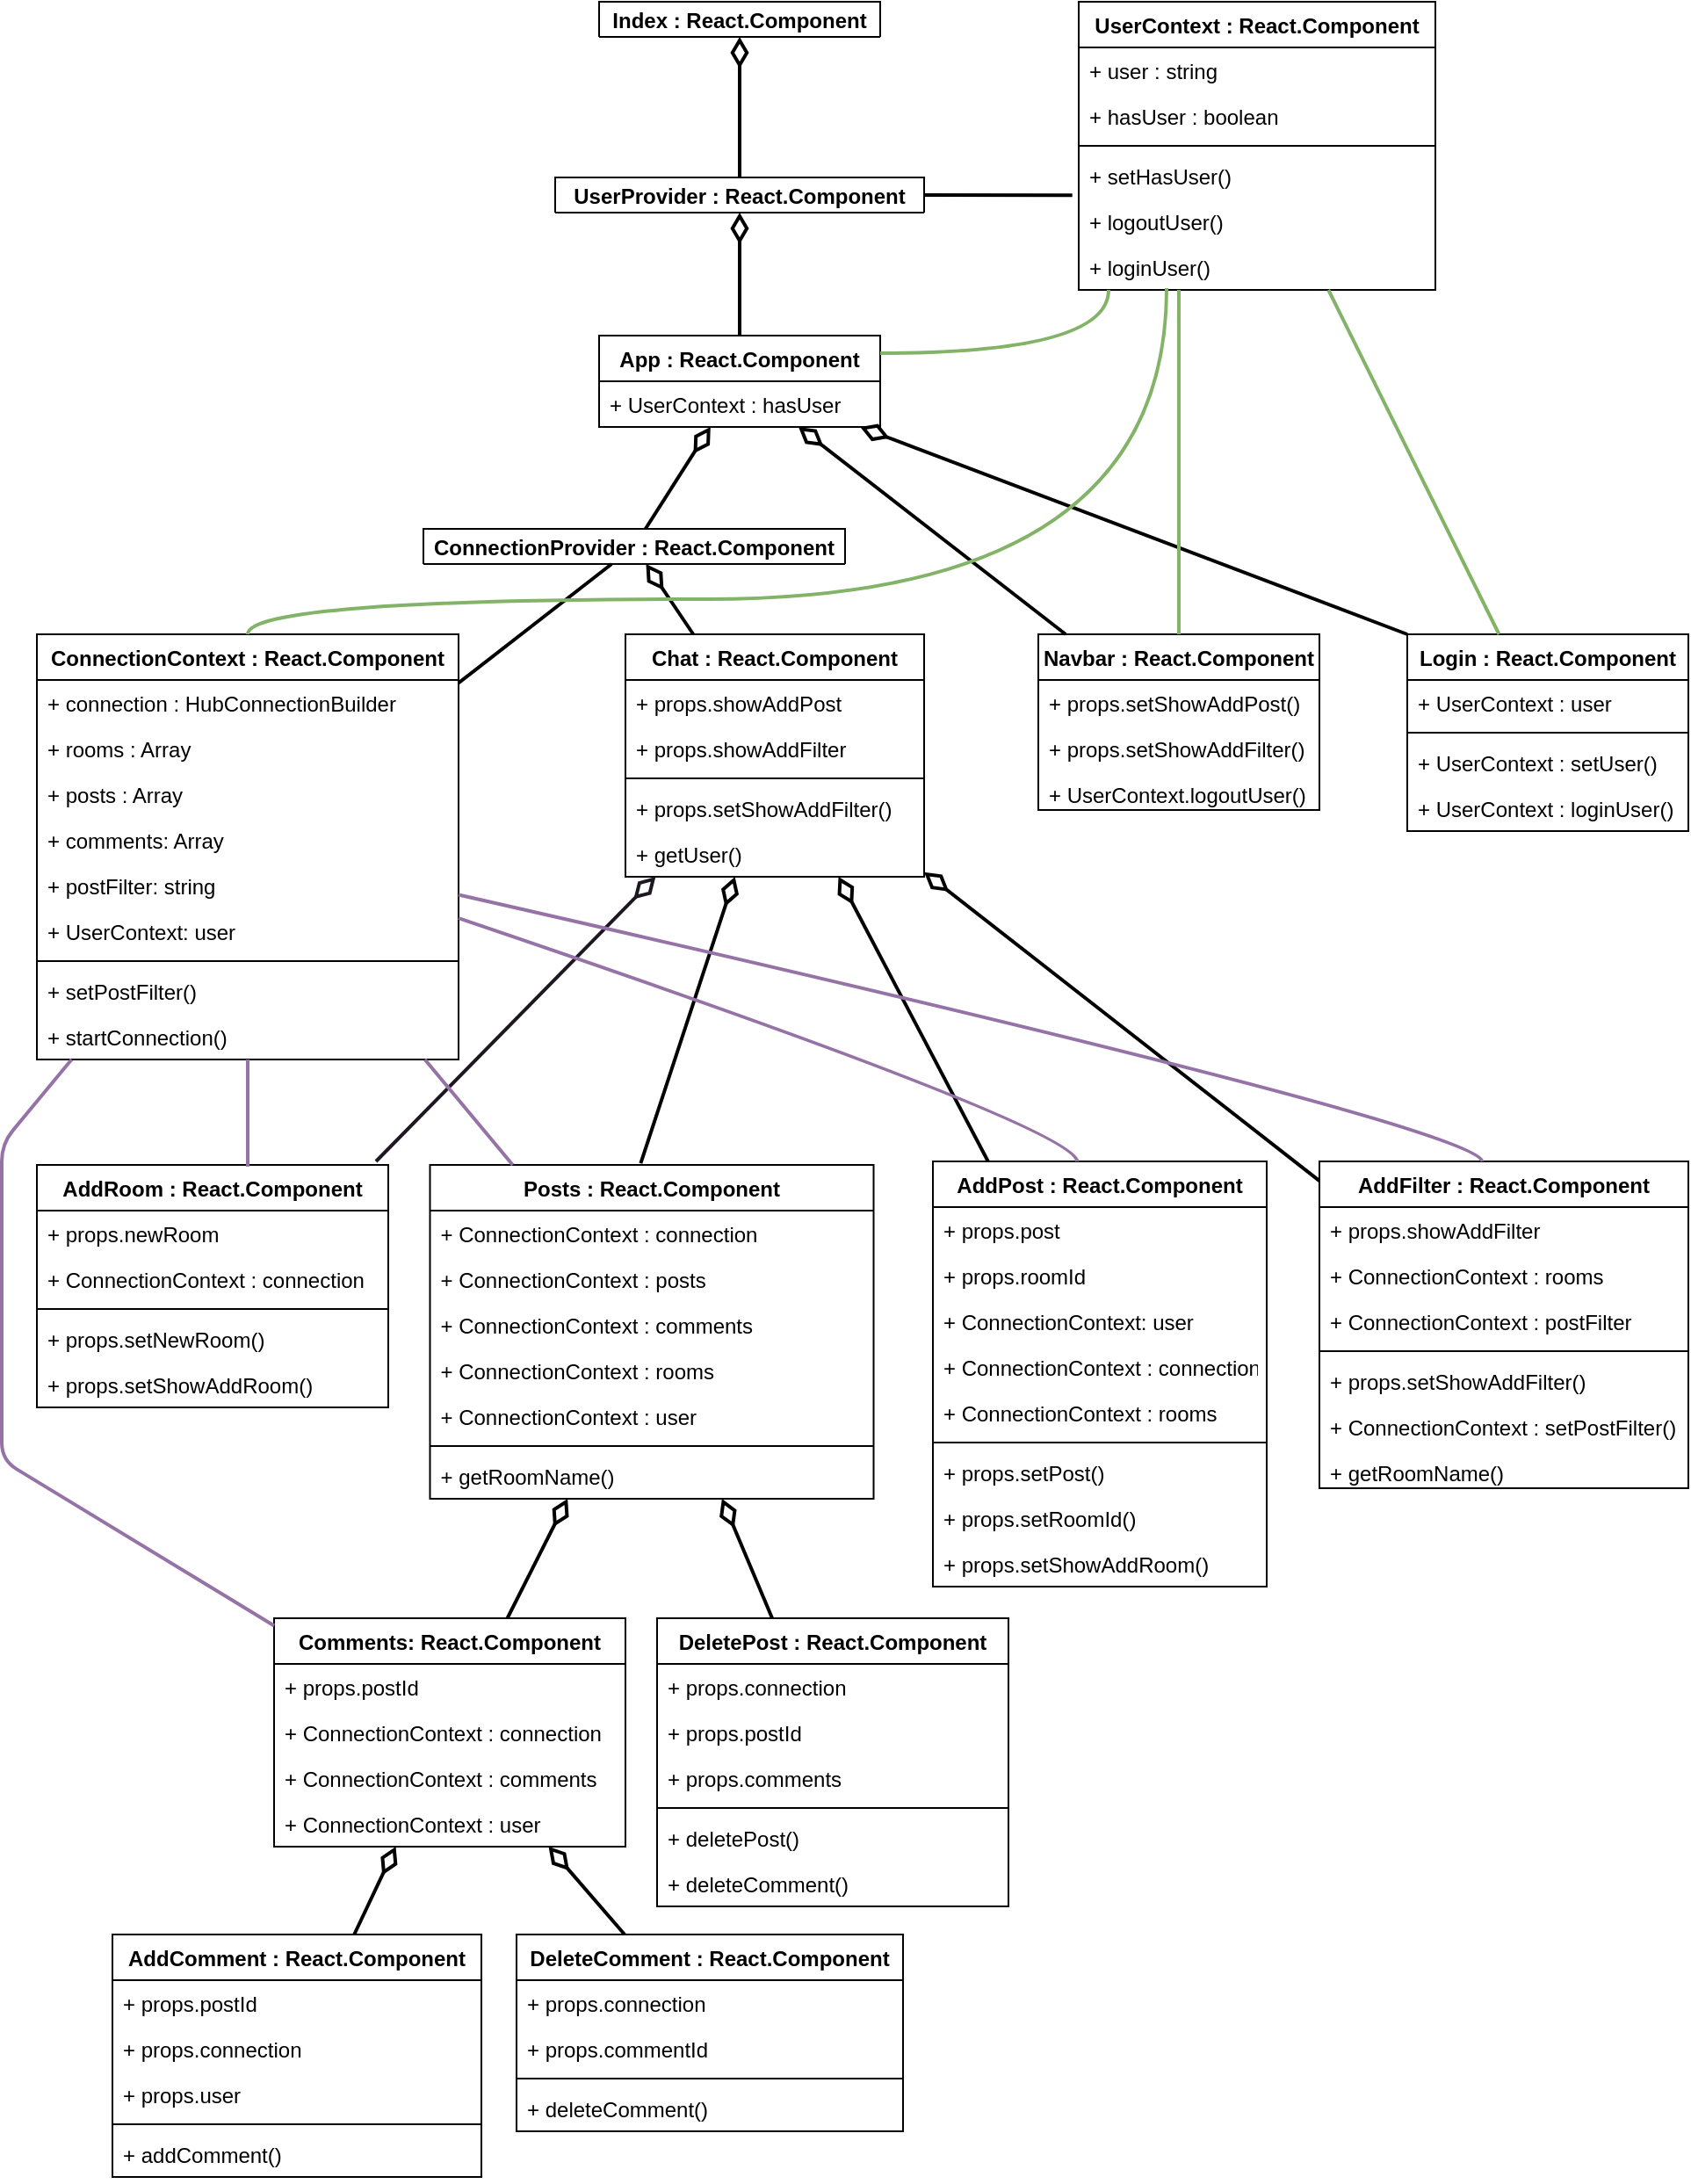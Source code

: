 <mxfile version="20.4.2" type="device"><diagram id="tWoytF5Z0IquFUobxzsk" name="Page-1"><mxGraphModel dx="2213" dy="3054" grid="1" gridSize="10" guides="1" tooltips="1" connect="1" arrows="1" fold="1" page="1" pageScale="1" pageWidth="827" pageHeight="1169" math="0" shadow="0"><root><mxCell id="0"/><mxCell id="1" parent="0"/><mxCell id="GyCmDaDgpNIRH3nlIv_8-26" value="UserProvider : React.Component" style="swimlane;fontStyle=1;align=center;verticalAlign=middle;childLayout=stackLayout;horizontal=1;startSize=26;horizontalStack=0;resizeParent=1;resizeParentMax=0;resizeLast=0;collapsible=1;marginBottom=0;" parent="1" vertex="1"><mxGeometry x="182" y="-2200" width="210" height="20" as="geometry"/></mxCell><mxCell id="GyCmDaDgpNIRH3nlIv_8-39" value="" style="endArrow=none;endSize=6;startArrow=diamondThin;startSize=12;startFill=0;align=left;verticalAlign=bottom;rounded=0;strokeColor=default;strokeWidth=2;fontSize=11;sourcePerimeterSpacing=0;targetPerimeterSpacing=0;jumpSize=6;endFill=0;spacingLeft=0;spacing=0;sketch=0;spacingRight=0;spacingBottom=6;entryX=0.5;entryY=0;entryDx=0;entryDy=0;html=1;" parent="1" target="GyCmDaDgpNIRH3nlIv_8-26" edge="1"><mxGeometry x="1" y="10" relative="1" as="geometry"><mxPoint x="287" y="-2280" as="sourcePoint"/><mxPoint x="407" y="-1970" as="targetPoint"/><mxPoint as="offset"/></mxGeometry></mxCell><mxCell id="h8gfZZYbB1KdhLOydvM5-14" value="App : React.Component" style="swimlane;fontStyle=1;align=center;verticalAlign=top;childLayout=stackLayout;horizontal=1;startSize=26;horizontalStack=0;resizeParent=1;resizeParentMax=0;resizeLast=0;collapsible=1;marginBottom=0;" parent="1" vertex="1"><mxGeometry x="207" y="-2110" width="160" height="52" as="geometry"/></mxCell><mxCell id="h8gfZZYbB1KdhLOydvM5-209" value="+ UserContext : hasUser" style="text;strokeColor=none;fillColor=none;align=left;verticalAlign=top;spacingLeft=4;spacingRight=4;overflow=hidden;rotatable=0;points=[[0,0.5],[1,0.5]];portConstraint=eastwest;" parent="h8gfZZYbB1KdhLOydvM5-14" vertex="1"><mxGeometry y="26" width="160" height="26" as="geometry"/></mxCell><mxCell id="h8gfZZYbB1KdhLOydvM5-20" value="UserContext : React.Component" style="swimlane;fontStyle=1;align=center;verticalAlign=top;childLayout=stackLayout;horizontal=1;startSize=26;horizontalStack=0;resizeParent=1;resizeParentMax=0;resizeLast=0;collapsible=1;marginBottom=0;" parent="1" vertex="1"><mxGeometry x="480" y="-2300" width="203" height="164" as="geometry"/></mxCell><mxCell id="h8gfZZYbB1KdhLOydvM5-21" value="+ user : string" style="text;strokeColor=none;fillColor=none;align=left;verticalAlign=top;spacingLeft=4;spacingRight=4;overflow=hidden;rotatable=0;points=[[0,0.5],[1,0.5]];portConstraint=eastwest;" parent="h8gfZZYbB1KdhLOydvM5-20" vertex="1"><mxGeometry y="26" width="203" height="26" as="geometry"/></mxCell><mxCell id="h8gfZZYbB1KdhLOydvM5-26" value="+ hasUser : boolean" style="text;strokeColor=none;fillColor=none;align=left;verticalAlign=top;spacingLeft=4;spacingRight=4;overflow=hidden;rotatable=0;points=[[0,0.5],[1,0.5]];portConstraint=eastwest;" parent="h8gfZZYbB1KdhLOydvM5-20" vertex="1"><mxGeometry y="52" width="203" height="26" as="geometry"/></mxCell><mxCell id="h8gfZZYbB1KdhLOydvM5-22" value="" style="line;strokeWidth=1;fillColor=none;align=left;verticalAlign=middle;spacingTop=-1;spacingLeft=3;spacingRight=3;rotatable=0;labelPosition=right;points=[];portConstraint=eastwest;strokeColor=inherit;" parent="h8gfZZYbB1KdhLOydvM5-20" vertex="1"><mxGeometry y="78" width="203" height="8" as="geometry"/></mxCell><mxCell id="h8gfZZYbB1KdhLOydvM5-23" value="+ setHasUser()" style="text;strokeColor=none;fillColor=none;align=left;verticalAlign=top;spacingLeft=4;spacingRight=4;overflow=hidden;rotatable=0;points=[[0,0.5],[1,0.5]];portConstraint=eastwest;" parent="h8gfZZYbB1KdhLOydvM5-20" vertex="1"><mxGeometry y="86" width="203" height="26" as="geometry"/></mxCell><mxCell id="h8gfZZYbB1KdhLOydvM5-24" value="+ logoutUser()" style="text;strokeColor=none;fillColor=none;align=left;verticalAlign=top;spacingLeft=4;spacingRight=4;overflow=hidden;rotatable=0;points=[[0,0.5],[1,0.5]];portConstraint=eastwest;" parent="h8gfZZYbB1KdhLOydvM5-20" vertex="1"><mxGeometry y="112" width="203" height="26" as="geometry"/></mxCell><mxCell id="h8gfZZYbB1KdhLOydvM5-25" value="+ loginUser()" style="text;strokeColor=none;fillColor=none;align=left;verticalAlign=top;spacingLeft=4;spacingRight=4;overflow=hidden;rotatable=0;points=[[0,0.5],[1,0.5]];portConstraint=eastwest;" parent="h8gfZZYbB1KdhLOydvM5-20" vertex="1"><mxGeometry y="138" width="203" height="26" as="geometry"/></mxCell><mxCell id="h8gfZZYbB1KdhLOydvM5-40" value="" style="endArrow=diamondThin;html=1;rounded=0;strokeWidth=2;endFill=0;endSize=12;" parent="1" source="h8gfZZYbB1KdhLOydvM5-14" target="GyCmDaDgpNIRH3nlIv_8-26" edge="1"><mxGeometry width="50" height="50" relative="1" as="geometry"><mxPoint x="137" y="-1980" as="sourcePoint"/><mxPoint x="187" y="-2030" as="targetPoint"/></mxGeometry></mxCell><mxCell id="h8gfZZYbB1KdhLOydvM5-47" value="" style="endArrow=none;html=1;rounded=0;strokeWidth=2;exitX=1;exitY=0.5;exitDx=0;exitDy=0;entryX=-0.018;entryY=-0.071;entryDx=0;entryDy=0;entryPerimeter=0;" parent="1" source="GyCmDaDgpNIRH3nlIv_8-26" target="h8gfZZYbB1KdhLOydvM5-24" edge="1"><mxGeometry width="50" height="50" relative="1" as="geometry"><mxPoint x="387" y="-2030" as="sourcePoint"/><mxPoint x="450" y="-2140" as="targetPoint"/></mxGeometry></mxCell><mxCell id="h8gfZZYbB1KdhLOydvM5-48" value="" style="endArrow=none;html=1;strokeWidth=2;edgeStyle=orthogonalEdgeStyle;fillColor=#d5e8d4;strokeColor=#82b366;curved=1;" parent="1" source="h8gfZZYbB1KdhLOydvM5-14" target="h8gfZZYbB1KdhLOydvM5-20" edge="1"><mxGeometry width="50" height="50" relative="1" as="geometry"><mxPoint x="387" y="-2030" as="sourcePoint"/><mxPoint x="437" y="-2080" as="targetPoint"/><Array as="points"><mxPoint x="497" y="-2100"/></Array></mxGeometry></mxCell><mxCell id="h8gfZZYbB1KdhLOydvM5-51" value="Navbar : React.Component" style="swimlane;fontStyle=1;align=center;verticalAlign=top;childLayout=stackLayout;horizontal=1;startSize=26;horizontalStack=0;resizeParent=1;resizeParentMax=0;resizeLast=0;collapsible=1;marginBottom=0;" parent="1" vertex="1"><mxGeometry x="457" y="-1940" width="160" height="100" as="geometry"/></mxCell><mxCell id="h8gfZZYbB1KdhLOydvM5-55" value="+ props.setShowAddPost()" style="text;strokeColor=none;fillColor=none;align=left;verticalAlign=top;spacingLeft=4;spacingRight=4;overflow=hidden;rotatable=0;points=[[0,0.5],[1,0.5]];portConstraint=eastwest;" parent="h8gfZZYbB1KdhLOydvM5-51" vertex="1"><mxGeometry y="26" width="160" height="26" as="geometry"/></mxCell><mxCell id="h8gfZZYbB1KdhLOydvM5-122" value="+ props.setShowAddFilter()" style="text;strokeColor=none;fillColor=none;align=left;verticalAlign=top;spacingLeft=4;spacingRight=4;overflow=hidden;rotatable=0;points=[[0,0.5],[1,0.5]];portConstraint=eastwest;" parent="h8gfZZYbB1KdhLOydvM5-51" vertex="1"><mxGeometry y="52" width="160" height="26" as="geometry"/></mxCell><mxCell id="h8gfZZYbB1KdhLOydvM5-112" value="+ UserContext.logoutUser()" style="text;strokeColor=none;fillColor=none;align=left;verticalAlign=top;spacingLeft=4;spacingRight=4;overflow=hidden;rotatable=0;points=[[0,0.5],[1,0.5]];portConstraint=eastwest;" parent="h8gfZZYbB1KdhLOydvM5-51" vertex="1"><mxGeometry y="78" width="160" height="22" as="geometry"/></mxCell><mxCell id="h8gfZZYbB1KdhLOydvM5-56" value="Login : React.Component" style="swimlane;fontStyle=1;align=center;verticalAlign=top;childLayout=stackLayout;horizontal=1;startSize=26;horizontalStack=0;resizeParent=1;resizeParentMax=0;resizeLast=0;collapsible=1;marginBottom=0;" parent="1" vertex="1"><mxGeometry x="667" y="-1940" width="160" height="112" as="geometry"/></mxCell><mxCell id="h8gfZZYbB1KdhLOydvM5-57" value="+ UserContext : user " style="text;strokeColor=none;fillColor=none;align=left;verticalAlign=top;spacingLeft=4;spacingRight=4;overflow=hidden;rotatable=0;points=[[0,0.5],[1,0.5]];portConstraint=eastwest;" parent="h8gfZZYbB1KdhLOydvM5-56" vertex="1"><mxGeometry y="26" width="160" height="26" as="geometry"/></mxCell><mxCell id="h8gfZZYbB1KdhLOydvM5-59" value="" style="line;strokeWidth=1;fillColor=none;align=left;verticalAlign=middle;spacingTop=-1;spacingLeft=3;spacingRight=3;rotatable=0;labelPosition=right;points=[];portConstraint=eastwest;strokeColor=inherit;" parent="h8gfZZYbB1KdhLOydvM5-56" vertex="1"><mxGeometry y="52" width="160" height="8" as="geometry"/></mxCell><mxCell id="h8gfZZYbB1KdhLOydvM5-58" value="+ UserContext : setUser()" style="text;strokeColor=none;fillColor=none;align=left;verticalAlign=top;spacingLeft=4;spacingRight=4;overflow=hidden;rotatable=0;points=[[0,0.5],[1,0.5]];portConstraint=eastwest;" parent="h8gfZZYbB1KdhLOydvM5-56" vertex="1"><mxGeometry y="60" width="160" height="26" as="geometry"/></mxCell><mxCell id="h8gfZZYbB1KdhLOydvM5-60" value="+ UserContext : loginUser()" style="text;strokeColor=none;fillColor=none;align=left;verticalAlign=top;spacingLeft=4;spacingRight=4;overflow=hidden;rotatable=0;points=[[0,0.5],[1,0.5]];portConstraint=eastwest;" parent="h8gfZZYbB1KdhLOydvM5-56" vertex="1"><mxGeometry y="86" width="160" height="26" as="geometry"/></mxCell><mxCell id="h8gfZZYbB1KdhLOydvM5-74" value="" style="endArrow=diamondThin;html=1;rounded=0;strokeWidth=2;exitX=0;exitY=0;exitDx=0;exitDy=0;startArrow=none;startFill=0;endFill=0;startSize=6;endSize=12;" parent="1" source="h8gfZZYbB1KdhLOydvM5-56" target="h8gfZZYbB1KdhLOydvM5-14" edge="1"><mxGeometry width="50" height="50" relative="1" as="geometry"><mxPoint x="407" y="-1844" as="sourcePoint"/><mxPoint x="407" y="-1880" as="targetPoint"/></mxGeometry></mxCell><mxCell id="h8gfZZYbB1KdhLOydvM5-75" value="Chat : React.Component" style="swimlane;fontStyle=1;align=center;verticalAlign=top;childLayout=stackLayout;horizontal=1;startSize=26;horizontalStack=0;resizeParent=1;resizeParentMax=0;resizeLast=0;collapsible=1;marginBottom=0;" parent="1" vertex="1"><mxGeometry x="222" y="-1940" width="170" height="138" as="geometry"/></mxCell><mxCell id="h8gfZZYbB1KdhLOydvM5-131" value="+ props.showAddPost" style="text;strokeColor=none;fillColor=none;align=left;verticalAlign=top;spacingLeft=4;spacingRight=4;overflow=hidden;rotatable=0;points=[[0,0.5],[1,0.5]];portConstraint=eastwest;" parent="h8gfZZYbB1KdhLOydvM5-75" vertex="1"><mxGeometry y="26" width="170" height="26" as="geometry"/></mxCell><mxCell id="h8gfZZYbB1KdhLOydvM5-222" value="+ props.showAddFilter" style="text;strokeColor=none;fillColor=none;align=left;verticalAlign=top;spacingLeft=4;spacingRight=4;overflow=hidden;rotatable=0;points=[[0,0.5],[1,0.5]];portConstraint=eastwest;" parent="h8gfZZYbB1KdhLOydvM5-75" vertex="1"><mxGeometry y="52" width="170" height="26" as="geometry"/></mxCell><mxCell id="h8gfZZYbB1KdhLOydvM5-78" value="" style="line;strokeWidth=1;fillColor=none;align=left;verticalAlign=middle;spacingTop=-1;spacingLeft=3;spacingRight=3;rotatable=0;labelPosition=right;points=[];portConstraint=eastwest;strokeColor=inherit;" parent="h8gfZZYbB1KdhLOydvM5-75" vertex="1"><mxGeometry y="78" width="170" height="8" as="geometry"/></mxCell><mxCell id="h8gfZZYbB1KdhLOydvM5-223" value="+ props.setShowAddFilter()" style="text;strokeColor=none;fillColor=none;align=left;verticalAlign=top;spacingLeft=4;spacingRight=4;overflow=hidden;rotatable=0;points=[[0,0.5],[1,0.5]];portConstraint=eastwest;" parent="h8gfZZYbB1KdhLOydvM5-75" vertex="1"><mxGeometry y="86" width="170" height="26" as="geometry"/></mxCell><mxCell id="h8gfZZYbB1KdhLOydvM5-79" value="+ getUser()" style="text;strokeColor=none;fillColor=none;align=left;verticalAlign=top;spacingLeft=4;spacingRight=4;overflow=hidden;rotatable=0;points=[[0,0.5],[1,0.5]];portConstraint=eastwest;" parent="h8gfZZYbB1KdhLOydvM5-75" vertex="1"><mxGeometry y="112" width="170" height="26" as="geometry"/></mxCell><mxCell id="h8gfZZYbB1KdhLOydvM5-80" value="ConnectionProvider : React.Component" style="swimlane;fontStyle=1;align=center;verticalAlign=middle;childLayout=stackLayout;horizontal=1;startSize=26;horizontalStack=0;resizeParent=1;resizeParentMax=0;resizeLast=0;collapsible=1;marginBottom=0;" parent="1" vertex="1"><mxGeometry x="107" y="-2000" width="240" height="20" as="geometry"/></mxCell><mxCell id="h8gfZZYbB1KdhLOydvM5-85" value="" style="endArrow=none;html=1;rounded=0;strokeWidth=2;fillColor=#d5e8d4;strokeColor=#82b366;" parent="1" source="h8gfZZYbB1KdhLOydvM5-56" target="h8gfZZYbB1KdhLOydvM5-20" edge="1"><mxGeometry width="50" height="50" relative="1" as="geometry"><mxPoint x="615" y="-1850" as="sourcePoint"/><mxPoint x="617" y="-2030" as="targetPoint"/></mxGeometry></mxCell><mxCell id="h8gfZZYbB1KdhLOydvM5-87" value="" style="endArrow=diamondThin;html=1;rounded=0;strokeWidth=2;endSize=12;endFill=0;" parent="1" source="h8gfZZYbB1KdhLOydvM5-80" target="h8gfZZYbB1KdhLOydvM5-14" edge="1"><mxGeometry width="50" height="50" relative="1" as="geometry"><mxPoint x="475.963" y="-1834" as="sourcePoint"/><mxPoint x="446.997" y="-1870" as="targetPoint"/></mxGeometry></mxCell><mxCell id="h8gfZZYbB1KdhLOydvM5-88" value="ConnectionContext : React.Component" style="swimlane;fontStyle=1;align=center;verticalAlign=top;childLayout=stackLayout;horizontal=1;startSize=26;horizontalStack=0;resizeParent=1;resizeParentMax=0;resizeLast=0;collapsible=1;marginBottom=0;" parent="1" vertex="1"><mxGeometry x="-113" y="-1940" width="240" height="242" as="geometry"/></mxCell><mxCell id="h8gfZZYbB1KdhLOydvM5-89" value="+ connection : HubConnectionBuilder" style="text;strokeColor=none;fillColor=none;align=left;verticalAlign=top;spacingLeft=4;spacingRight=4;overflow=hidden;rotatable=0;points=[[0,0.5],[1,0.5]];portConstraint=eastwest;" parent="h8gfZZYbB1KdhLOydvM5-88" vertex="1"><mxGeometry y="26" width="240" height="26" as="geometry"/></mxCell><mxCell id="h8gfZZYbB1KdhLOydvM5-95" value="+ rooms : Array" style="text;strokeColor=none;fillColor=none;align=left;verticalAlign=top;spacingLeft=4;spacingRight=4;overflow=hidden;rotatable=0;points=[[0,0.5],[1,0.5]];portConstraint=eastwest;" parent="h8gfZZYbB1KdhLOydvM5-88" vertex="1"><mxGeometry y="52" width="240" height="26" as="geometry"/></mxCell><mxCell id="h8gfZZYbB1KdhLOydvM5-94" value="+ posts : Array" style="text;strokeColor=none;fillColor=none;align=left;verticalAlign=top;spacingLeft=4;spacingRight=4;overflow=hidden;rotatable=0;points=[[0,0.5],[1,0.5]];portConstraint=eastwest;" parent="h8gfZZYbB1KdhLOydvM5-88" vertex="1"><mxGeometry y="78" width="240" height="26" as="geometry"/></mxCell><mxCell id="h8gfZZYbB1KdhLOydvM5-90" value="+ comments: Array" style="text;strokeColor=none;fillColor=none;align=left;verticalAlign=top;spacingLeft=4;spacingRight=4;overflow=hidden;rotatable=0;points=[[0,0.5],[1,0.5]];portConstraint=eastwest;" parent="h8gfZZYbB1KdhLOydvM5-88" vertex="1"><mxGeometry y="104" width="240" height="26" as="geometry"/></mxCell><mxCell id="h8gfZZYbB1KdhLOydvM5-218" value="+ postFilter: string" style="text;strokeColor=none;fillColor=none;align=left;verticalAlign=top;spacingLeft=4;spacingRight=4;overflow=hidden;rotatable=0;points=[[0,0.5],[1,0.5]];portConstraint=eastwest;" parent="h8gfZZYbB1KdhLOydvM5-88" vertex="1"><mxGeometry y="130" width="240" height="26" as="geometry"/></mxCell><mxCell id="h8gfZZYbB1KdhLOydvM5-211" value="+ UserContext: user" style="text;strokeColor=none;fillColor=none;align=left;verticalAlign=top;spacingLeft=4;spacingRight=4;overflow=hidden;rotatable=0;points=[[0,0.5],[1,0.5]];portConstraint=eastwest;" parent="h8gfZZYbB1KdhLOydvM5-88" vertex="1"><mxGeometry y="156" width="240" height="26" as="geometry"/></mxCell><mxCell id="h8gfZZYbB1KdhLOydvM5-217" value="" style="line;strokeWidth=1;fillColor=none;align=left;verticalAlign=middle;spacingTop=-1;spacingLeft=3;spacingRight=3;rotatable=0;labelPosition=right;points=[];portConstraint=eastwest;strokeColor=inherit;" parent="h8gfZZYbB1KdhLOydvM5-88" vertex="1"><mxGeometry y="182" width="240" height="8" as="geometry"/></mxCell><mxCell id="h8gfZZYbB1KdhLOydvM5-219" value="+ setPostFilter()" style="text;strokeColor=none;fillColor=none;align=left;verticalAlign=top;spacingLeft=4;spacingRight=4;overflow=hidden;rotatable=0;points=[[0,0.5],[1,0.5]];portConstraint=eastwest;" parent="h8gfZZYbB1KdhLOydvM5-88" vertex="1"><mxGeometry y="190" width="240" height="26" as="geometry"/></mxCell><mxCell id="h8gfZZYbB1KdhLOydvM5-163" value="" style="endArrow=none;html=1;rounded=0;strokeWidth=2;fillColor=#e1d5e7;strokeColor=#9673a6;startArrow=none;" parent="h8gfZZYbB1KdhLOydvM5-88" edge="1"><mxGeometry width="50" height="50" relative="1" as="geometry"><mxPoint x="120" y="230" as="sourcePoint"/><mxPoint x="120" y="230" as="targetPoint"/></mxGeometry></mxCell><mxCell id="cknk30gP1IsMRO3Eska2-36" value="+ startConnection()" style="text;strokeColor=none;fillColor=none;align=left;verticalAlign=top;spacingLeft=4;spacingRight=4;overflow=hidden;rotatable=0;points=[[0,0.5],[1,0.5]];portConstraint=eastwest;" vertex="1" parent="h8gfZZYbB1KdhLOydvM5-88"><mxGeometry y="216" width="240" height="26" as="geometry"/></mxCell><mxCell id="h8gfZZYbB1KdhLOydvM5-106" value="" style="endArrow=none;html=1;rounded=0;strokeWidth=2;" parent="1" source="h8gfZZYbB1KdhLOydvM5-80" edge="1" target="h8gfZZYbB1KdhLOydvM5-88"><mxGeometry width="50" height="50" relative="1" as="geometry"><mxPoint x="67" y="-1911" as="sourcePoint"/><mxPoint x="37" y="-1920" as="targetPoint"/></mxGeometry></mxCell><mxCell id="h8gfZZYbB1KdhLOydvM5-107" value="" style="endArrow=diamondThin;html=1;rounded=0;strokeWidth=2;endFill=0;endSize=12;" parent="1" source="h8gfZZYbB1KdhLOydvM5-51" target="h8gfZZYbB1KdhLOydvM5-14" edge="1"><mxGeometry width="50" height="50" relative="1" as="geometry"><mxPoint x="477" y="-1692" as="sourcePoint"/><mxPoint x="477" y="-1730" as="targetPoint"/></mxGeometry></mxCell><mxCell id="h8gfZZYbB1KdhLOydvM5-111" value="" style="elbow=vertical;endArrow=none;html=1;rounded=0;strokeWidth=2;edgeStyle=orthogonalEdgeStyle;endFill=0;fillColor=#d5e8d4;strokeColor=#82b366;" parent="1" source="h8gfZZYbB1KdhLOydvM5-51" target="h8gfZZYbB1KdhLOydvM5-20" edge="1"><mxGeometry width="50" height="50" relative="1" as="geometry"><mxPoint x="667" y="-1784.941" as="sourcePoint"/><mxPoint x="707" y="-2130" as="targetPoint"/><Array as="points"><mxPoint x="560" y="-1940"/><mxPoint x="560" y="-1940"/></Array></mxGeometry></mxCell><mxCell id="h8gfZZYbB1KdhLOydvM5-114" value="" style="endArrow=diamondThin;html=1;rounded=0;strokeWidth=2;startArrow=none;startFill=0;endFill=0;startSize=6;endSize=12;" parent="1" source="h8gfZZYbB1KdhLOydvM5-75" target="h8gfZZYbB1KdhLOydvM5-80" edge="1"><mxGeometry width="50" height="50" relative="1" as="geometry"><mxPoint x="117" y="-1477" as="sourcePoint"/><mxPoint x="117" y="-1685" as="targetPoint"/></mxGeometry></mxCell><mxCell id="h8gfZZYbB1KdhLOydvM5-138" value="AddPost : React.Component" style="swimlane;fontStyle=1;align=center;verticalAlign=top;childLayout=stackLayout;horizontal=1;startSize=26;horizontalStack=0;resizeParent=1;resizeParentMax=0;resizeLast=0;collapsible=1;marginBottom=0;" parent="1" vertex="1"><mxGeometry x="397" y="-1640" width="190" height="242" as="geometry"/></mxCell><mxCell id="h8gfZZYbB1KdhLOydvM5-139" value="+ props.post" style="text;strokeColor=none;fillColor=none;align=left;verticalAlign=top;spacingLeft=4;spacingRight=4;overflow=hidden;rotatable=0;points=[[0,0.5],[1,0.5]];portConstraint=eastwest;" parent="h8gfZZYbB1KdhLOydvM5-138" vertex="1"><mxGeometry y="26" width="190" height="26" as="geometry"/></mxCell><mxCell id="h8gfZZYbB1KdhLOydvM5-140" value="+ props.roomId" style="text;strokeColor=none;fillColor=none;align=left;verticalAlign=top;spacingLeft=4;spacingRight=4;overflow=hidden;rotatable=0;points=[[0,0.5],[1,0.5]];portConstraint=eastwest;" parent="h8gfZZYbB1KdhLOydvM5-138" vertex="1"><mxGeometry y="52" width="190" height="26" as="geometry"/></mxCell><mxCell id="h8gfZZYbB1KdhLOydvM5-167" value="+ ConnectionContext: user" style="text;strokeColor=none;fillColor=none;align=left;verticalAlign=top;spacingLeft=4;spacingRight=4;overflow=hidden;rotatable=0;points=[[0,0.5],[1,0.5]];portConstraint=eastwest;" parent="h8gfZZYbB1KdhLOydvM5-138" vertex="1"><mxGeometry y="78" width="190" height="26" as="geometry"/></mxCell><mxCell id="h8gfZZYbB1KdhLOydvM5-169" value="+ ConnectionContext : connection&#10;" style="text;strokeColor=none;fillColor=none;align=left;verticalAlign=top;spacingLeft=4;spacingRight=4;overflow=hidden;rotatable=0;points=[[0,0.5],[1,0.5]];portConstraint=eastwest;" parent="h8gfZZYbB1KdhLOydvM5-138" vertex="1"><mxGeometry y="104" width="190" height="26" as="geometry"/></mxCell><mxCell id="h8gfZZYbB1KdhLOydvM5-168" value="+ ConnectionContext : rooms" style="text;strokeColor=none;fillColor=none;align=left;verticalAlign=top;spacingLeft=4;spacingRight=4;overflow=hidden;rotatable=0;points=[[0,0.5],[1,0.5]];portConstraint=eastwest;" parent="h8gfZZYbB1KdhLOydvM5-138" vertex="1"><mxGeometry y="130" width="190" height="26" as="geometry"/></mxCell><mxCell id="h8gfZZYbB1KdhLOydvM5-141" value="" style="line;strokeWidth=1;fillColor=none;align=left;verticalAlign=middle;spacingTop=-1;spacingLeft=3;spacingRight=3;rotatable=0;labelPosition=right;points=[];portConstraint=eastwest;strokeColor=inherit;" parent="h8gfZZYbB1KdhLOydvM5-138" vertex="1"><mxGeometry y="156" width="190" height="8" as="geometry"/></mxCell><mxCell id="h8gfZZYbB1KdhLOydvM5-170" value="+ props.setPost()" style="text;strokeColor=none;fillColor=none;align=left;verticalAlign=top;spacingLeft=4;spacingRight=4;overflow=hidden;rotatable=0;points=[[0,0.5],[1,0.5]];portConstraint=eastwest;" parent="h8gfZZYbB1KdhLOydvM5-138" vertex="1"><mxGeometry y="164" width="190" height="26" as="geometry"/></mxCell><mxCell id="h8gfZZYbB1KdhLOydvM5-171" value="+ props.setRoomId()" style="text;strokeColor=none;fillColor=none;align=left;verticalAlign=top;spacingLeft=4;spacingRight=4;overflow=hidden;rotatable=0;points=[[0,0.5],[1,0.5]];portConstraint=eastwest;" parent="h8gfZZYbB1KdhLOydvM5-138" vertex="1"><mxGeometry y="190" width="190" height="26" as="geometry"/></mxCell><mxCell id="h8gfZZYbB1KdhLOydvM5-172" value="+ props.setShowAddRoom()" style="text;strokeColor=none;fillColor=none;align=left;verticalAlign=top;spacingLeft=4;spacingRight=4;overflow=hidden;rotatable=0;points=[[0,0.5],[1,0.5]];portConstraint=eastwest;" parent="h8gfZZYbB1KdhLOydvM5-138" vertex="1"><mxGeometry y="216" width="190" height="26" as="geometry"/></mxCell><mxCell id="h8gfZZYbB1KdhLOydvM5-143" value="Posts : React.Component" style="swimlane;fontStyle=1;align=center;verticalAlign=top;childLayout=stackLayout;horizontal=1;startSize=26;horizontalStack=0;resizeParent=1;resizeParentMax=0;resizeLast=0;collapsible=1;marginBottom=0;" parent="1" vertex="1"><mxGeometry x="110.75" y="-1638" width="252.5" height="190" as="geometry"/></mxCell><mxCell id="h8gfZZYbB1KdhLOydvM5-144" value="+ ConnectionContext : connection" style="text;strokeColor=none;fillColor=none;align=left;verticalAlign=top;spacingLeft=4;spacingRight=4;overflow=hidden;rotatable=0;points=[[0,0.5],[1,0.5]];portConstraint=eastwest;" parent="h8gfZZYbB1KdhLOydvM5-143" vertex="1"><mxGeometry y="26" width="252.5" height="26" as="geometry"/></mxCell><mxCell id="h8gfZZYbB1KdhLOydvM5-145" value="+ ConnectionContext : posts" style="text;strokeColor=none;fillColor=none;align=left;verticalAlign=top;spacingLeft=4;spacingRight=4;overflow=hidden;rotatable=0;points=[[0,0.5],[1,0.5]];portConstraint=eastwest;" parent="h8gfZZYbB1KdhLOydvM5-143" vertex="1"><mxGeometry y="52" width="252.5" height="26" as="geometry"/></mxCell><mxCell id="h8gfZZYbB1KdhLOydvM5-153" value="+ ConnectionContext : comments" style="text;strokeColor=none;fillColor=none;align=left;verticalAlign=top;spacingLeft=4;spacingRight=4;overflow=hidden;rotatable=0;points=[[0,0.5],[1,0.5]];portConstraint=eastwest;" parent="h8gfZZYbB1KdhLOydvM5-143" vertex="1"><mxGeometry y="78" width="252.5" height="26" as="geometry"/></mxCell><mxCell id="h8gfZZYbB1KdhLOydvM5-154" value="+ ConnectionContext : rooms" style="text;strokeColor=none;fillColor=none;align=left;verticalAlign=top;spacingLeft=4;spacingRight=4;overflow=hidden;rotatable=0;points=[[0,0.5],[1,0.5]];portConstraint=eastwest;" parent="h8gfZZYbB1KdhLOydvM5-143" vertex="1"><mxGeometry y="104" width="252.5" height="26" as="geometry"/></mxCell><mxCell id="h8gfZZYbB1KdhLOydvM5-155" value="+ ConnectionContext : user" style="text;strokeColor=none;fillColor=none;align=left;verticalAlign=top;spacingLeft=4;spacingRight=4;overflow=hidden;rotatable=0;points=[[0,0.5],[1,0.5]];portConstraint=eastwest;" parent="h8gfZZYbB1KdhLOydvM5-143" vertex="1"><mxGeometry y="130" width="252.5" height="26" as="geometry"/></mxCell><mxCell id="h8gfZZYbB1KdhLOydvM5-146" value="" style="line;strokeWidth=1;fillColor=none;align=left;verticalAlign=middle;spacingTop=-1;spacingLeft=3;spacingRight=3;rotatable=0;labelPosition=right;points=[];portConstraint=eastwest;strokeColor=inherit;" parent="h8gfZZYbB1KdhLOydvM5-143" vertex="1"><mxGeometry y="156" width="252.5" height="8" as="geometry"/></mxCell><mxCell id="h8gfZZYbB1KdhLOydvM5-147" value="+ getRoomName()" style="text;strokeColor=none;fillColor=none;align=left;verticalAlign=top;spacingLeft=4;spacingRight=4;overflow=hidden;rotatable=0;points=[[0,0.5],[1,0.5]];portConstraint=eastwest;" parent="h8gfZZYbB1KdhLOydvM5-143" vertex="1"><mxGeometry y="164" width="252.5" height="26" as="geometry"/></mxCell><mxCell id="h8gfZZYbB1KdhLOydvM5-148" value="AddRoom : React.Component" style="swimlane;fontStyle=1;align=center;verticalAlign=top;childLayout=stackLayout;horizontal=1;startSize=26;horizontalStack=0;resizeParent=1;resizeParentMax=0;resizeLast=0;collapsible=1;marginBottom=0;" parent="1" vertex="1"><mxGeometry x="-113" y="-1638" width="200" height="138" as="geometry"/></mxCell><mxCell id="h8gfZZYbB1KdhLOydvM5-149" value="+ props.newRoom" style="text;strokeColor=none;fillColor=none;align=left;verticalAlign=top;spacingLeft=4;spacingRight=4;overflow=hidden;rotatable=0;points=[[0,0.5],[1,0.5]];portConstraint=eastwest;" parent="h8gfZZYbB1KdhLOydvM5-148" vertex="1"><mxGeometry y="26" width="200" height="26" as="geometry"/></mxCell><mxCell id="h8gfZZYbB1KdhLOydvM5-162" value="+ ConnectionContext : connection" style="text;strokeColor=none;fillColor=none;align=left;verticalAlign=top;spacingLeft=4;spacingRight=4;overflow=hidden;rotatable=0;points=[[0,0.5],[1,0.5]];portConstraint=eastwest;" parent="h8gfZZYbB1KdhLOydvM5-148" vertex="1"><mxGeometry y="52" width="200" height="26" as="geometry"/></mxCell><mxCell id="h8gfZZYbB1KdhLOydvM5-151" value="" style="line;strokeWidth=1;fillColor=none;align=left;verticalAlign=middle;spacingTop=-1;spacingLeft=3;spacingRight=3;rotatable=0;labelPosition=right;points=[];portConstraint=eastwest;strokeColor=inherit;" parent="h8gfZZYbB1KdhLOydvM5-148" vertex="1"><mxGeometry y="78" width="200" height="8" as="geometry"/></mxCell><mxCell id="h8gfZZYbB1KdhLOydvM5-161" value="+ props.setNewRoom()" style="text;strokeColor=none;fillColor=none;align=left;verticalAlign=top;spacingLeft=4;spacingRight=4;overflow=hidden;rotatable=0;points=[[0,0.5],[1,0.5]];portConstraint=eastwest;" parent="h8gfZZYbB1KdhLOydvM5-148" vertex="1"><mxGeometry y="86" width="200" height="26" as="geometry"/></mxCell><mxCell id="h8gfZZYbB1KdhLOydvM5-152" value="+ props.setShowAddRoom()" style="text;strokeColor=none;fillColor=none;align=left;verticalAlign=top;spacingLeft=4;spacingRight=4;overflow=hidden;rotatable=0;points=[[0,0.5],[1,0.5]];portConstraint=eastwest;" parent="h8gfZZYbB1KdhLOydvM5-148" vertex="1"><mxGeometry y="112" width="200" height="26" as="geometry"/></mxCell><mxCell id="h8gfZZYbB1KdhLOydvM5-158" value="" style="endArrow=diamondThin;html=1;rounded=0;strokeWidth=2;exitX=0.475;exitY=-0.005;exitDx=0;exitDy=0;exitPerimeter=0;endFill=0;endSize=12;" parent="1" source="h8gfZZYbB1KdhLOydvM5-143" target="h8gfZZYbB1KdhLOydvM5-75" edge="1"><mxGeometry width="50" height="50" relative="1" as="geometry"><mxPoint x="123.875" y="-1510" as="sourcePoint"/><mxPoint x="-3.0" y="-1678" as="targetPoint"/></mxGeometry></mxCell><mxCell id="h8gfZZYbB1KdhLOydvM5-164" value="" style="endArrow=diamondThin;html=1;rounded=0;strokeWidth=2;fillColor=#e1d5e7;strokeColor=#1E1721;endFill=0;endSize=12;" parent="1" target="h8gfZZYbB1KdhLOydvM5-75" edge="1"><mxGeometry width="50" height="50" relative="1" as="geometry"><mxPoint x="80" y="-1640" as="sourcePoint"/><mxPoint x="67" y="-1630" as="targetPoint"/></mxGeometry></mxCell><mxCell id="h8gfZZYbB1KdhLOydvM5-166" value="" style="endArrow=diamondThin;html=1;rounded=0;strokeWidth=2;endFill=0;endSize=12;" parent="1" source="h8gfZZYbB1KdhLOydvM5-138" target="h8gfZZYbB1KdhLOydvM5-75" edge="1"><mxGeometry width="50" height="50" relative="1" as="geometry"><mxPoint x="297" y="-1628" as="sourcePoint"/><mxPoint x="297" y="-1690" as="targetPoint"/></mxGeometry></mxCell><mxCell id="h8gfZZYbB1KdhLOydvM5-174" value="Comments: React.Component" style="swimlane;fontStyle=1;align=center;verticalAlign=top;childLayout=stackLayout;horizontal=1;startSize=26;horizontalStack=0;resizeParent=1;resizeParentMax=0;resizeLast=0;collapsible=1;marginBottom=0;" parent="1" vertex="1"><mxGeometry x="22" y="-1380" width="200" height="130" as="geometry"/></mxCell><mxCell id="h8gfZZYbB1KdhLOydvM5-175" value="+ props.postId" style="text;strokeColor=none;fillColor=none;align=left;verticalAlign=top;spacingLeft=4;spacingRight=4;overflow=hidden;rotatable=0;points=[[0,0.5],[1,0.5]];portConstraint=eastwest;" parent="h8gfZZYbB1KdhLOydvM5-174" vertex="1"><mxGeometry y="26" width="200" height="26" as="geometry"/></mxCell><mxCell id="h8gfZZYbB1KdhLOydvM5-176" value="+ ConnectionContext : connection" style="text;strokeColor=none;fillColor=none;align=left;verticalAlign=top;spacingLeft=4;spacingRight=4;overflow=hidden;rotatable=0;points=[[0,0.5],[1,0.5]];portConstraint=eastwest;" parent="h8gfZZYbB1KdhLOydvM5-174" vertex="1"><mxGeometry y="52" width="200" height="26" as="geometry"/></mxCell><mxCell id="h8gfZZYbB1KdhLOydvM5-189" value="+ ConnectionContext : comments" style="text;strokeColor=none;fillColor=none;align=left;verticalAlign=top;spacingLeft=4;spacingRight=4;overflow=hidden;rotatable=0;points=[[0,0.5],[1,0.5]];portConstraint=eastwest;" parent="h8gfZZYbB1KdhLOydvM5-174" vertex="1"><mxGeometry y="78" width="200" height="26" as="geometry"/></mxCell><mxCell id="h8gfZZYbB1KdhLOydvM5-212" value="+ ConnectionContext : user" style="text;strokeColor=none;fillColor=none;align=left;verticalAlign=top;spacingLeft=4;spacingRight=4;overflow=hidden;rotatable=0;points=[[0,0.5],[1,0.5]];portConstraint=eastwest;" parent="h8gfZZYbB1KdhLOydvM5-174" vertex="1"><mxGeometry y="104" width="200" height="26" as="geometry"/></mxCell><mxCell id="h8gfZZYbB1KdhLOydvM5-180" value="DeletePost : React.Component" style="swimlane;fontStyle=1;align=center;verticalAlign=top;childLayout=stackLayout;horizontal=1;startSize=26;horizontalStack=0;resizeParent=1;resizeParentMax=0;resizeLast=0;collapsible=1;marginBottom=0;" parent="1" vertex="1"><mxGeometry x="240" y="-1380" width="200" height="164" as="geometry"/></mxCell><mxCell id="h8gfZZYbB1KdhLOydvM5-181" value="+ props.connection" style="text;strokeColor=none;fillColor=none;align=left;verticalAlign=top;spacingLeft=4;spacingRight=4;overflow=hidden;rotatable=0;points=[[0,0.5],[1,0.5]];portConstraint=eastwest;" parent="h8gfZZYbB1KdhLOydvM5-180" vertex="1"><mxGeometry y="26" width="200" height="26" as="geometry"/></mxCell><mxCell id="h8gfZZYbB1KdhLOydvM5-182" value="+ props.postId" style="text;strokeColor=none;fillColor=none;align=left;verticalAlign=top;spacingLeft=4;spacingRight=4;overflow=hidden;rotatable=0;points=[[0,0.5],[1,0.5]];portConstraint=eastwest;" parent="h8gfZZYbB1KdhLOydvM5-180" vertex="1"><mxGeometry y="52" width="200" height="26" as="geometry"/></mxCell><mxCell id="h8gfZZYbB1KdhLOydvM5-186" value="+ props.comments" style="text;strokeColor=none;fillColor=none;align=left;verticalAlign=top;spacingLeft=4;spacingRight=4;overflow=hidden;rotatable=0;points=[[0,0.5],[1,0.5]];portConstraint=eastwest;" parent="h8gfZZYbB1KdhLOydvM5-180" vertex="1"><mxGeometry y="78" width="200" height="26" as="geometry"/></mxCell><mxCell id="h8gfZZYbB1KdhLOydvM5-183" value="" style="line;strokeWidth=1;fillColor=none;align=left;verticalAlign=middle;spacingTop=-1;spacingLeft=3;spacingRight=3;rotatable=0;labelPosition=right;points=[];portConstraint=eastwest;strokeColor=inherit;" parent="h8gfZZYbB1KdhLOydvM5-180" vertex="1"><mxGeometry y="104" width="200" height="8" as="geometry"/></mxCell><mxCell id="h8gfZZYbB1KdhLOydvM5-184" value="+ deletePost()" style="text;strokeColor=none;fillColor=none;align=left;verticalAlign=top;spacingLeft=4;spacingRight=4;overflow=hidden;rotatable=0;points=[[0,0.5],[1,0.5]];portConstraint=eastwest;" parent="h8gfZZYbB1KdhLOydvM5-180" vertex="1"><mxGeometry y="112" width="200" height="26" as="geometry"/></mxCell><mxCell id="h8gfZZYbB1KdhLOydvM5-185" value="+ deleteComment()" style="text;strokeColor=none;fillColor=none;align=left;verticalAlign=top;spacingLeft=4;spacingRight=4;overflow=hidden;rotatable=0;points=[[0,0.5],[1,0.5]];portConstraint=eastwest;" parent="h8gfZZYbB1KdhLOydvM5-180" vertex="1"><mxGeometry y="138" width="200" height="26" as="geometry"/></mxCell><mxCell id="h8gfZZYbB1KdhLOydvM5-187" value="" style="endArrow=diamondThin;html=1;rounded=0;strokeWidth=2;endFill=0;endSize=12;" parent="1" source="h8gfZZYbB1KdhLOydvM5-180" target="h8gfZZYbB1KdhLOydvM5-143" edge="1"><mxGeometry width="50" height="50" relative="1" as="geometry"><mxPoint x="267" y="-1372" as="sourcePoint"/><mxPoint x="267" y="-1434" as="targetPoint"/></mxGeometry></mxCell><mxCell id="h8gfZZYbB1KdhLOydvM5-188" value="" style="endArrow=diamondThin;html=1;rounded=0;strokeWidth=2;endFill=0;endSize=12;" parent="1" source="h8gfZZYbB1KdhLOydvM5-174" target="h8gfZZYbB1KdhLOydvM5-143" edge="1"><mxGeometry width="50" height="50" relative="1" as="geometry"><mxPoint x="129.75" y="-1354" as="sourcePoint"/><mxPoint x="129.75" y="-1444" as="targetPoint"/></mxGeometry></mxCell><mxCell id="h8gfZZYbB1KdhLOydvM5-198" value="AddComment : React.Component" style="swimlane;fontStyle=1;align=center;verticalAlign=top;childLayout=stackLayout;horizontal=1;startSize=26;horizontalStack=0;resizeParent=1;resizeParentMax=0;resizeLast=0;collapsible=1;marginBottom=0;" parent="1" vertex="1"><mxGeometry x="-70" y="-1200" width="210" height="138" as="geometry"/></mxCell><mxCell id="h8gfZZYbB1KdhLOydvM5-199" value="+ props.postId" style="text;strokeColor=none;fillColor=none;align=left;verticalAlign=top;spacingLeft=4;spacingRight=4;overflow=hidden;rotatable=0;points=[[0,0.5],[1,0.5]];portConstraint=eastwest;" parent="h8gfZZYbB1KdhLOydvM5-198" vertex="1"><mxGeometry y="26" width="210" height="26" as="geometry"/></mxCell><mxCell id="cknk30gP1IsMRO3Eska2-15" value="+ props.connection" style="text;strokeColor=none;fillColor=none;align=left;verticalAlign=top;spacingLeft=4;spacingRight=4;overflow=hidden;rotatable=0;points=[[0,0.5],[1,0.5]];portConstraint=eastwest;" vertex="1" parent="h8gfZZYbB1KdhLOydvM5-198"><mxGeometry y="52" width="210" height="26" as="geometry"/></mxCell><mxCell id="cknk30gP1IsMRO3Eska2-16" value="+ props.user" style="text;strokeColor=none;fillColor=none;align=left;verticalAlign=top;spacingLeft=4;spacingRight=4;overflow=hidden;rotatable=0;points=[[0,0.5],[1,0.5]];portConstraint=eastwest;" vertex="1" parent="h8gfZZYbB1KdhLOydvM5-198"><mxGeometry y="78" width="210" height="26" as="geometry"/></mxCell><mxCell id="h8gfZZYbB1KdhLOydvM5-202" value="" style="line;strokeWidth=1;fillColor=none;align=left;verticalAlign=middle;spacingTop=-1;spacingLeft=3;spacingRight=3;rotatable=0;labelPosition=right;points=[];portConstraint=eastwest;strokeColor=inherit;" parent="h8gfZZYbB1KdhLOydvM5-198" vertex="1"><mxGeometry y="104" width="210" height="8" as="geometry"/></mxCell><mxCell id="h8gfZZYbB1KdhLOydvM5-203" value="+ addComment()" style="text;strokeColor=none;fillColor=none;align=left;verticalAlign=top;spacingLeft=4;spacingRight=4;overflow=hidden;rotatable=0;points=[[0,0.5],[1,0.5]];portConstraint=eastwest;" parent="h8gfZZYbB1KdhLOydvM5-198" vertex="1"><mxGeometry y="112" width="210" height="26" as="geometry"/></mxCell><mxCell id="h8gfZZYbB1KdhLOydvM5-207" style="edgeStyle=orthogonalEdgeStyle;rounded=0;orthogonalLoop=1;jettySize=auto;html=1;exitX=0.5;exitY=1;exitDx=0;exitDy=0;strokeColor=#1E1721;strokeWidth=2;startArrow=none;startFill=0;endArrow=none;endFill=0;" parent="1" source="h8gfZZYbB1KdhLOydvM5-14" target="h8gfZZYbB1KdhLOydvM5-14" edge="1"><mxGeometry relative="1" as="geometry"/></mxCell><mxCell id="h8gfZZYbB1KdhLOydvM5-215" value="" style="endArrow=diamondThin;html=1;rounded=0;strokeWidth=2;endFill=0;endSize=12;" parent="1" source="h8gfZZYbB1KdhLOydvM5-198" target="h8gfZZYbB1KdhLOydvM5-174" edge="1"><mxGeometry width="50" height="50" relative="1" as="geometry"><mxPoint x="-113" y="-1088" as="sourcePoint"/><mxPoint x="-23" y="-1178" as="targetPoint"/></mxGeometry></mxCell><mxCell id="h8gfZZYbB1KdhLOydvM5-220" value="" style="endArrow=none;html=1;strokeWidth=2;fillColor=#e1d5e7;strokeColor=#9673a6;exitX=0.6;exitY=0.007;exitDx=0;exitDy=0;exitPerimeter=0;curved=1;" parent="1" source="h8gfZZYbB1KdhLOydvM5-148" target="h8gfZZYbB1KdhLOydvM5-88" edge="1"><mxGeometry width="50" height="50" relative="1" as="geometry"><mxPoint x="-110.051" y="-1656" as="sourcePoint"/><mxPoint x="-53" y="-1720" as="targetPoint"/></mxGeometry></mxCell><mxCell id="h8gfZZYbB1KdhLOydvM5-224" value="AddFilter : React.Component" style="swimlane;fontStyle=1;align=center;verticalAlign=top;childLayout=stackLayout;horizontal=1;startSize=26;horizontalStack=0;resizeParent=1;resizeParentMax=0;resizeLast=0;collapsible=1;marginBottom=0;" parent="1" vertex="1"><mxGeometry x="617" y="-1640" width="210" height="186" as="geometry"/></mxCell><mxCell id="h8gfZZYbB1KdhLOydvM5-226" value="+ props.showAddFilter" style="text;strokeColor=none;fillColor=none;align=left;verticalAlign=top;spacingLeft=4;spacingRight=4;overflow=hidden;rotatable=0;points=[[0,0.5],[1,0.5]];portConstraint=eastwest;" parent="h8gfZZYbB1KdhLOydvM5-224" vertex="1"><mxGeometry y="26" width="210" height="26" as="geometry"/></mxCell><mxCell id="h8gfZZYbB1KdhLOydvM5-232" value="+ ConnectionContext : rooms" style="text;strokeColor=none;fillColor=none;align=left;verticalAlign=top;spacingLeft=4;spacingRight=4;overflow=hidden;rotatable=0;points=[[0,0.5],[1,0.5]];portConstraint=eastwest;" parent="h8gfZZYbB1KdhLOydvM5-224" vertex="1"><mxGeometry y="52" width="210" height="26" as="geometry"/></mxCell><mxCell id="h8gfZZYbB1KdhLOydvM5-231" value="+ ConnectionContext : postFilter" style="text;strokeColor=none;fillColor=none;align=left;verticalAlign=top;spacingLeft=4;spacingRight=4;overflow=hidden;rotatable=0;points=[[0,0.5],[1,0.5]];portConstraint=eastwest;" parent="h8gfZZYbB1KdhLOydvM5-224" vertex="1"><mxGeometry y="78" width="210" height="26" as="geometry"/></mxCell><mxCell id="h8gfZZYbB1KdhLOydvM5-229" value="" style="line;strokeWidth=1;fillColor=none;align=left;verticalAlign=middle;spacingTop=-1;spacingLeft=3;spacingRight=3;rotatable=0;labelPosition=right;points=[];portConstraint=eastwest;strokeColor=inherit;" parent="h8gfZZYbB1KdhLOydvM5-224" vertex="1"><mxGeometry y="104" width="210" height="8" as="geometry"/></mxCell><mxCell id="h8gfZZYbB1KdhLOydvM5-225" value="+ props.setShowAddFilter()" style="text;strokeColor=none;fillColor=none;align=left;verticalAlign=top;spacingLeft=4;spacingRight=4;overflow=hidden;rotatable=0;points=[[0,0.5],[1,0.5]];portConstraint=eastwest;" parent="h8gfZZYbB1KdhLOydvM5-224" vertex="1"><mxGeometry y="112" width="210" height="26" as="geometry"/></mxCell><mxCell id="h8gfZZYbB1KdhLOydvM5-233" value="+ ConnectionContext : setPostFilter()" style="text;strokeColor=none;fillColor=none;align=left;verticalAlign=top;spacingLeft=4;spacingRight=4;overflow=hidden;rotatable=0;points=[[0,0.5],[1,0.5]];portConstraint=eastwest;" parent="h8gfZZYbB1KdhLOydvM5-224" vertex="1"><mxGeometry y="138" width="210" height="26" as="geometry"/></mxCell><mxCell id="h8gfZZYbB1KdhLOydvM5-230" value="+ getRoomName()" style="text;strokeColor=none;fillColor=none;align=left;verticalAlign=top;spacingLeft=4;spacingRight=4;overflow=hidden;rotatable=0;points=[[0,0.5],[1,0.5]];portConstraint=eastwest;" parent="h8gfZZYbB1KdhLOydvM5-224" vertex="1"><mxGeometry y="164" width="210" height="22" as="geometry"/></mxCell><mxCell id="h8gfZZYbB1KdhLOydvM5-228" value="" style="endArrow=diamondThin;html=1;rounded=0;strokeWidth=2;endFill=0;endSize=12;" parent="1" source="h8gfZZYbB1KdhLOydvM5-224" target="h8gfZZYbB1KdhLOydvM5-75" edge="1"><mxGeometry width="50" height="50" relative="1" as="geometry"><mxPoint x="419.5" y="-1663.414" as="sourcePoint"/><mxPoint x="297" y="-1780" as="targetPoint"/></mxGeometry></mxCell><mxCell id="cknk30gP1IsMRO3Eska2-1" value="" style="elbow=vertical;endArrow=none;html=1;strokeWidth=2;edgeStyle=orthogonalEdgeStyle;endFill=0;fillColor=#d5e8d4;strokeColor=#82b366;exitX=0.5;exitY=0;exitDx=0;exitDy=0;curved=1;" edge="1" parent="1" source="h8gfZZYbB1KdhLOydvM5-88"><mxGeometry width="50" height="50" relative="1" as="geometry"><mxPoint x="637" y="-1848" as="sourcePoint"/><mxPoint x="530" y="-2137" as="targetPoint"/><Array as="points"><mxPoint x="7" y="-1960"/><mxPoint x="530" y="-1960"/></Array></mxGeometry></mxCell><mxCell id="cknk30gP1IsMRO3Eska2-2" value="DeleteComment : React.Component" style="swimlane;fontStyle=1;align=center;verticalAlign=top;childLayout=stackLayout;horizontal=1;startSize=26;horizontalStack=0;resizeParent=1;resizeParentMax=0;resizeLast=0;collapsible=1;marginBottom=0;" vertex="1" parent="1"><mxGeometry x="160" y="-1200" width="220" height="112" as="geometry"/></mxCell><mxCell id="cknk30gP1IsMRO3Eska2-3" value="+ props.connection" style="text;strokeColor=none;fillColor=none;align=left;verticalAlign=top;spacingLeft=4;spacingRight=4;overflow=hidden;rotatable=0;points=[[0,0.5],[1,0.5]];portConstraint=eastwest;" vertex="1" parent="cknk30gP1IsMRO3Eska2-2"><mxGeometry y="26" width="220" height="26" as="geometry"/></mxCell><mxCell id="cknk30gP1IsMRO3Eska2-8" value="+ props.commentId" style="text;strokeColor=none;fillColor=none;align=left;verticalAlign=top;spacingLeft=4;spacingRight=4;overflow=hidden;rotatable=0;points=[[0,0.5],[1,0.5]];portConstraint=eastwest;" vertex="1" parent="cknk30gP1IsMRO3Eska2-2"><mxGeometry y="52" width="220" height="26" as="geometry"/></mxCell><mxCell id="cknk30gP1IsMRO3Eska2-6" value="" style="line;strokeWidth=1;fillColor=none;align=left;verticalAlign=middle;spacingTop=-1;spacingLeft=3;spacingRight=3;rotatable=0;labelPosition=right;points=[];portConstraint=eastwest;strokeColor=inherit;" vertex="1" parent="cknk30gP1IsMRO3Eska2-2"><mxGeometry y="78" width="220" height="8" as="geometry"/></mxCell><mxCell id="cknk30gP1IsMRO3Eska2-7" value="+ deleteComment()" style="text;strokeColor=none;fillColor=none;align=left;verticalAlign=top;spacingLeft=4;spacingRight=4;overflow=hidden;rotatable=0;points=[[0,0.5],[1,0.5]];portConstraint=eastwest;" vertex="1" parent="cknk30gP1IsMRO3Eska2-2"><mxGeometry y="86" width="220" height="26" as="geometry"/></mxCell><mxCell id="cknk30gP1IsMRO3Eska2-10" value="" style="endArrow=diamondThin;html=1;rounded=0;strokeWidth=2;endFill=0;endSize=12;" edge="1" parent="1" source="cknk30gP1IsMRO3Eska2-2" target="h8gfZZYbB1KdhLOydvM5-174"><mxGeometry width="50" height="50" relative="1" as="geometry"><mxPoint x="117" y="-1312.57" as="sourcePoint"/><mxPoint x="157" y="-1297.998" as="targetPoint"/></mxGeometry></mxCell><mxCell id="cknk30gP1IsMRO3Eska2-11" value="" style="endArrow=none;html=1;strokeWidth=2;fillColor=#e1d5e7;strokeColor=#9673a6;rounded=1;" edge="1" parent="1" source="h8gfZZYbB1KdhLOydvM5-174" target="h8gfZZYbB1KdhLOydvM5-88"><mxGeometry width="50" height="50" relative="1" as="geometry"><mxPoint x="-422.999" y="-1568.5" as="sourcePoint"/><mxPoint x="-206.57" y="-1720" as="targetPoint"/><Array as="points"><mxPoint x="-133" y="-1470"/><mxPoint x="-133" y="-1650"/></Array></mxGeometry></mxCell><mxCell id="cknk30gP1IsMRO3Eska2-12" value="" style="endArrow=none;html=1;strokeWidth=2;fillColor=#e1d5e7;strokeColor=#9673a6;curved=1;" edge="1" parent="1" source="h8gfZZYbB1KdhLOydvM5-143" target="h8gfZZYbB1KdhLOydvM5-88"><mxGeometry width="50" height="50" relative="1" as="geometry"><mxPoint x="-54.369" y="-1640" as="sourcePoint"/><mxPoint x="-27.813" y="-1704" as="targetPoint"/></mxGeometry></mxCell><mxCell id="cknk30gP1IsMRO3Eska2-13" value="" style="endArrow=none;html=1;strokeWidth=2;fillColor=#e1d5e7;strokeColor=#9673a6;curved=1;" edge="1" parent="1" source="h8gfZZYbB1KdhLOydvM5-138" target="h8gfZZYbB1KdhLOydvM5-88"><mxGeometry width="50" height="50" relative="1" as="geometry"><mxPoint x="347.005" y="-1644" as="sourcePoint"/><mxPoint x="284.352" y="-1720" as="targetPoint"/><Array as="points"><mxPoint x="477" y="-1660"/></Array></mxGeometry></mxCell><mxCell id="cknk30gP1IsMRO3Eska2-14" value="" style="endArrow=none;html=1;strokeWidth=2;fillColor=#e1d5e7;strokeColor=#9673a6;curved=1;" edge="1" parent="1" source="h8gfZZYbB1KdhLOydvM5-224" target="h8gfZZYbB1KdhLOydvM5-88"><mxGeometry width="50" height="50" relative="1" as="geometry"><mxPoint x="387.005" y="-1664" as="sourcePoint"/><mxPoint x="324.352" y="-1740" as="targetPoint"/><Array as="points"><mxPoint x="707" y="-1660"/></Array></mxGeometry></mxCell><mxCell id="cknk30gP1IsMRO3Eska2-17" value="Index : React.Component" style="swimlane;fontStyle=1;align=center;verticalAlign=middle;childLayout=stackLayout;horizontal=1;startSize=26;horizontalStack=0;resizeParent=1;resizeParentMax=0;resizeLast=0;collapsible=1;marginBottom=0;" vertex="1" parent="1"><mxGeometry x="207" y="-2300" width="160" height="20" as="geometry"/></mxCell></root></mxGraphModel></diagram></mxfile>